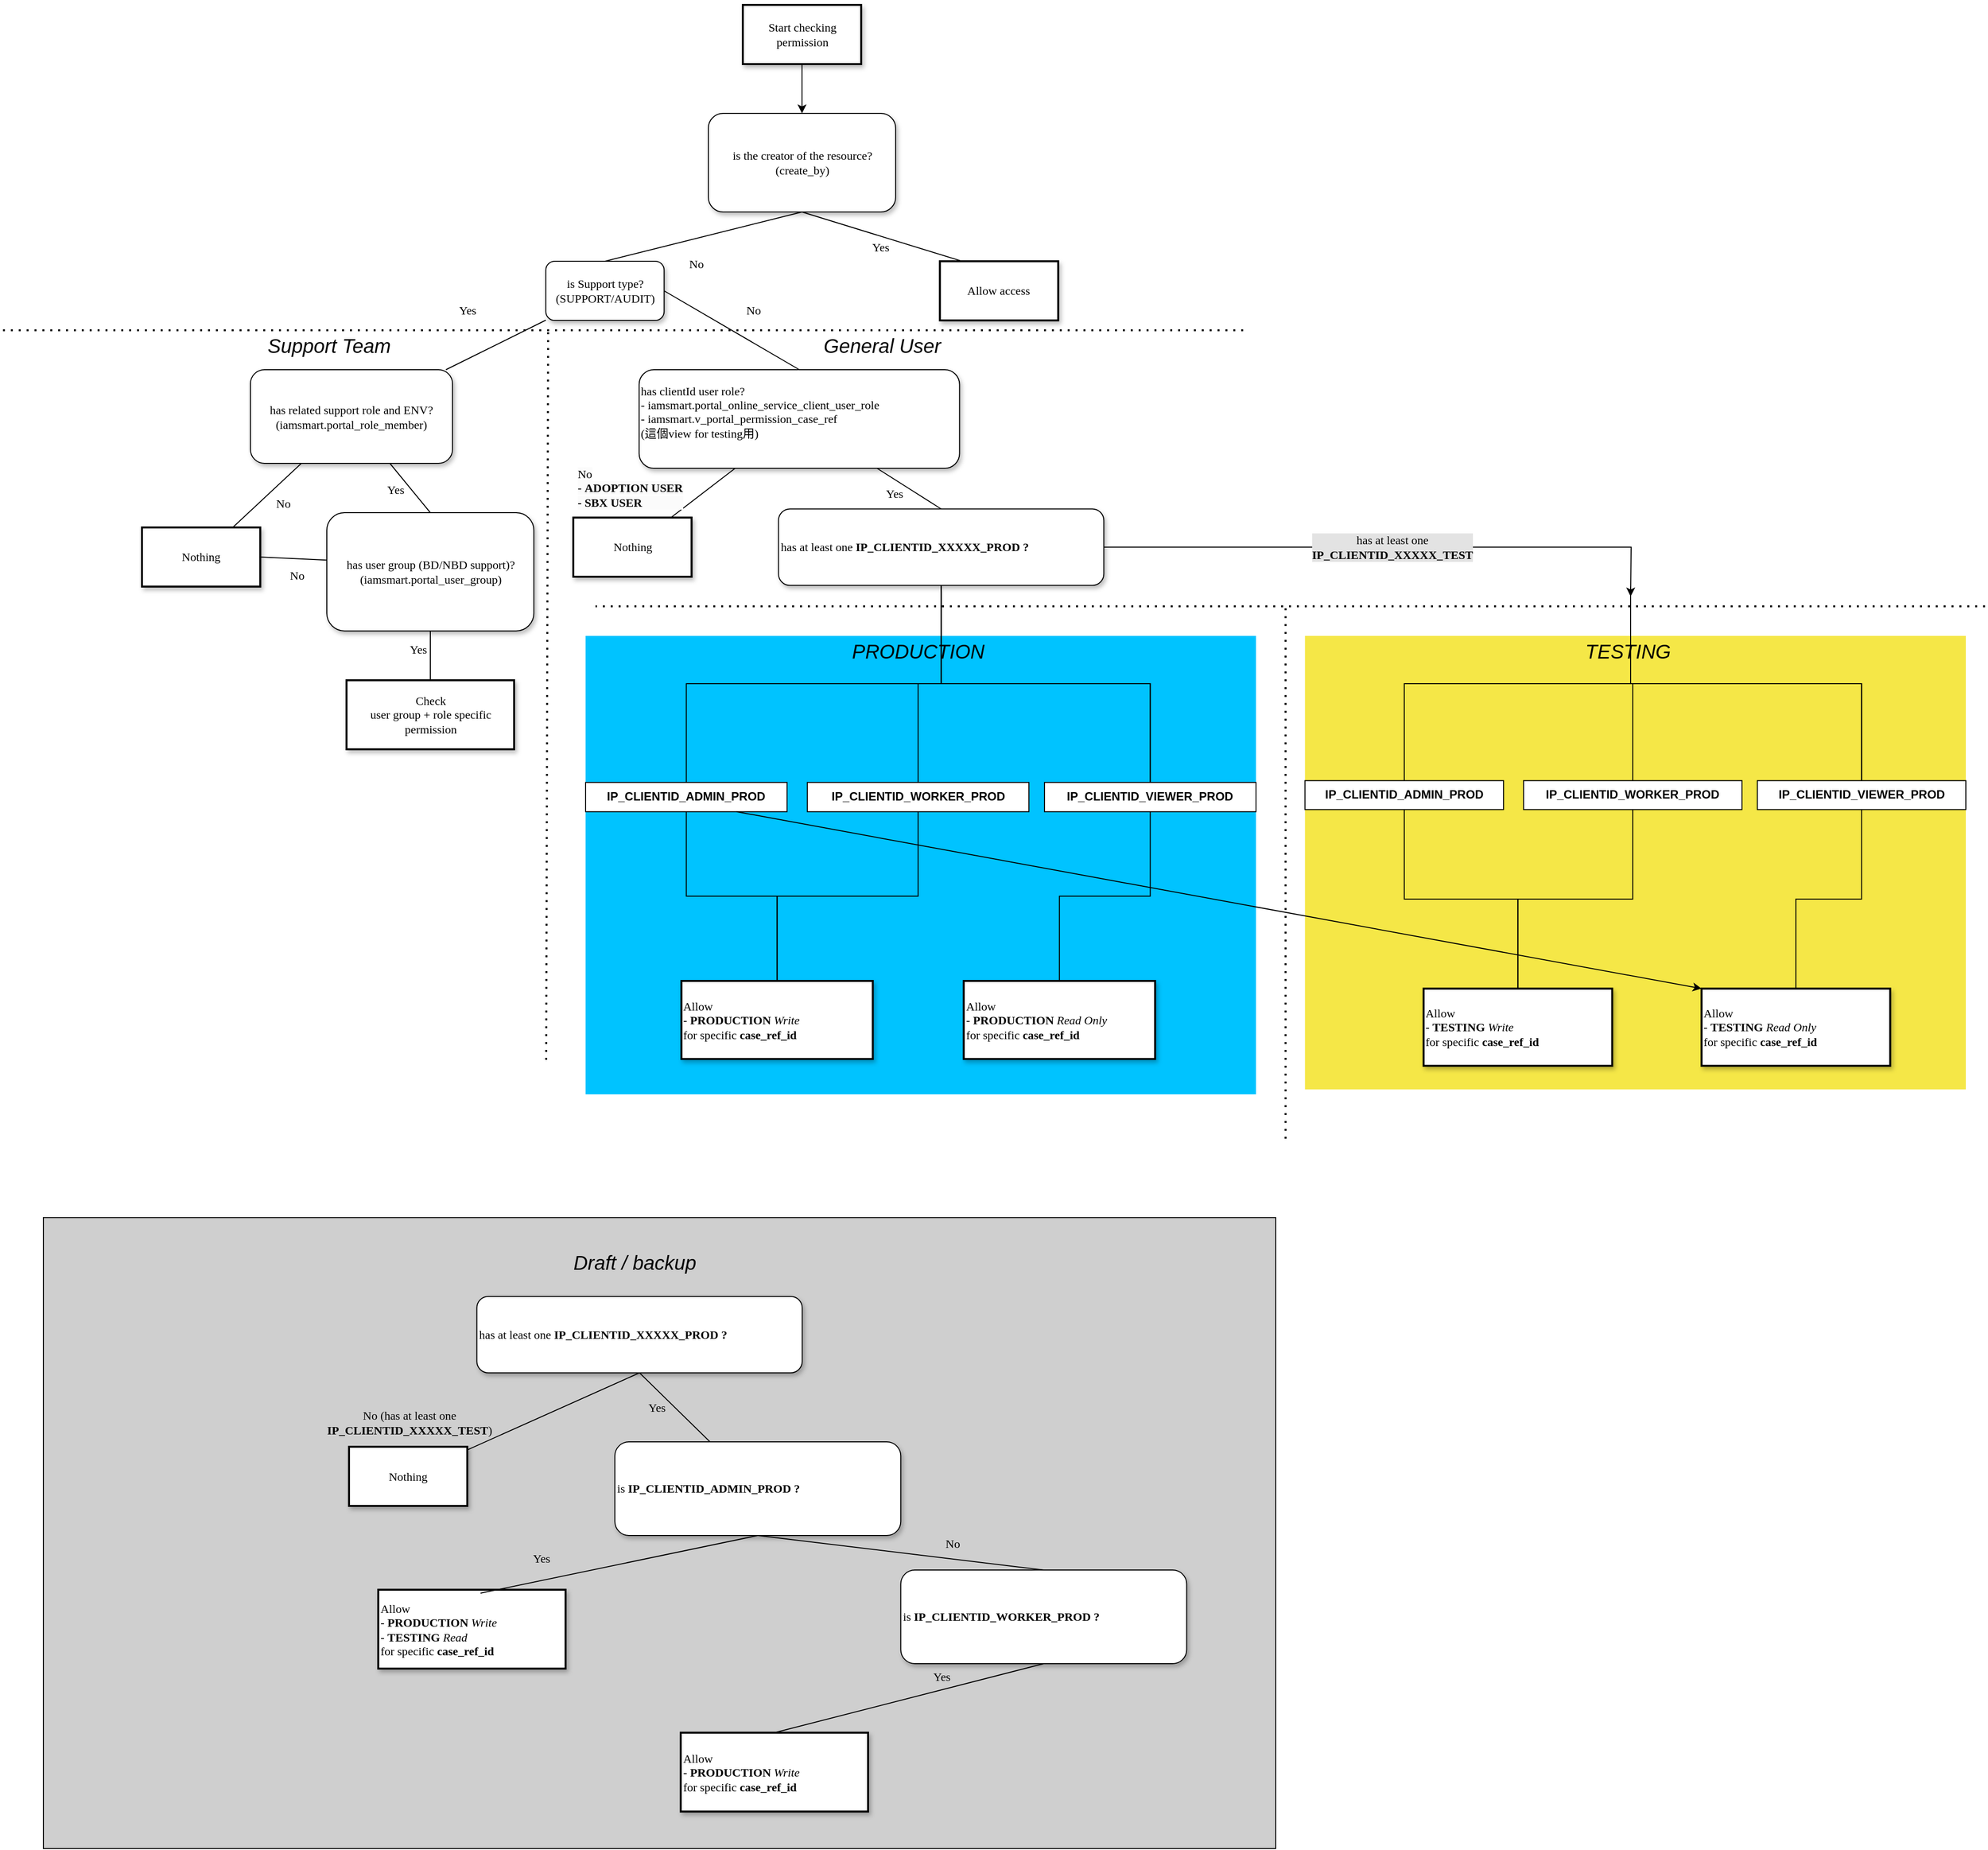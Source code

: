 <mxfile version="26.0.6">
  <diagram name="Page-1" id="10a91c8b-09ff-31b1-d368-03940ed4cc9e">
    <mxGraphModel dx="2083" dy="1281" grid="1" gridSize="10" guides="1" tooltips="1" connect="1" arrows="1" fold="1" page="1" pageScale="1" pageWidth="1100" pageHeight="850" background="none" math="0" shadow="0">
      <root>
        <mxCell id="0" />
        <mxCell id="1" parent="0" />
        <mxCell id="3dLhYdu3cuJutTxXhPSu-93" value="" style="group;fillColor=#00C3FF;" vertex="1" connectable="0" parent="1">
          <mxGeometry x="910" y="650" width="680" height="465" as="geometry" />
        </mxCell>
        <mxCell id="3dLhYdu3cuJutTxXhPSu-45" value="&lt;b&gt;IP_CLIENTID_ADMIN_PROD&lt;/b&gt;" style="whiteSpace=wrap;html=1;align=center;verticalAlign=middle;treeFolding=1;treeMoving=1;newEdgeStyle={&quot;edgeStyle&quot;:&quot;elbowEdgeStyle&quot;,&quot;startArrow&quot;:&quot;none&quot;,&quot;endArrow&quot;:&quot;none&quot;};imageWidth=24;" vertex="1" parent="3dLhYdu3cuJutTxXhPSu-93">
          <mxGeometry y="148.652" width="204.312" height="29.681" as="geometry" />
        </mxCell>
        <mxCell id="3dLhYdu3cuJutTxXhPSu-46" value="&lt;b style=&quot;&quot;&gt;IP_CLIENTID_WORKER_PROD&lt;/b&gt;" style="whiteSpace=wrap;html=1;align=center;verticalAlign=middle;treeFolding=1;treeMoving=1;newEdgeStyle={&quot;edgeStyle&quot;:&quot;elbowEdgeStyle&quot;,&quot;startArrow&quot;:&quot;none&quot;,&quot;endArrow&quot;:&quot;none&quot;};imageWidth=24;" vertex="1" parent="3dLhYdu3cuJutTxXhPSu-93">
          <mxGeometry x="224.906" y="148.652" width="224.743" height="29.681" as="geometry" />
        </mxCell>
        <mxCell id="3dLhYdu3cuJutTxXhPSu-48" value="&lt;b style=&quot;&quot;&gt;IP_CLIENTID_VIEWER_PROD&lt;/b&gt;" style="whiteSpace=wrap;html=1;align=center;verticalAlign=middle;treeFolding=1;treeMoving=1;newEdgeStyle={&quot;edgeStyle&quot;:&quot;elbowEdgeStyle&quot;,&quot;startArrow&quot;:&quot;none&quot;,&quot;endArrow&quot;:&quot;none&quot;};imageWidth=24;" vertex="1" parent="3dLhYdu3cuJutTxXhPSu-93">
          <mxGeometry x="465.473" y="148.652" width="214.527" height="29.681" as="geometry" />
        </mxCell>
        <mxCell id="3dLhYdu3cuJutTxXhPSu-50" value="&lt;div style=&quot;&quot;&gt;&lt;span style=&quot;background-color: transparent; color: light-dark(rgb(0, 0, 0), rgb(255, 255, 255));&quot;&gt;Allow&lt;/span&gt;&lt;/div&gt;&lt;div&gt;-&amp;nbsp;&lt;b&gt;PRODUCTION&lt;/b&gt; &lt;i&gt;Write&lt;/i&gt;&lt;br&gt;&lt;/div&gt;&lt;div&gt;for specific &lt;b&gt;case_ref_id&lt;/b&gt;&lt;/div&gt;" style="whiteSpace=wrap;html=1;rounded=0;shadow=1;labelBackgroundColor=none;strokeWidth=2;fontFamily=Verdana;fontSize=12;align=left;" vertex="1" parent="3dLhYdu3cuJutTxXhPSu-93">
          <mxGeometry x="97.204" y="350.001" width="194.096" height="79.149" as="geometry" />
        </mxCell>
        <mxCell id="3dLhYdu3cuJutTxXhPSu-54" value="&lt;div style=&quot;&quot;&gt;&lt;span style=&quot;background-color: transparent; color: light-dark(rgb(0, 0, 0), rgb(255, 255, 255));&quot;&gt;Allow&lt;/span&gt;&lt;/div&gt;&lt;div&gt;-&amp;nbsp;&lt;b&gt;PRODUCTION&lt;/b&gt; &lt;i&gt;Read Only&lt;/i&gt;&lt;br&gt;&lt;/div&gt;&lt;div&gt;for specific &lt;b&gt;case_ref_id&lt;/b&gt;&lt;/div&gt;" style="whiteSpace=wrap;html=1;rounded=0;shadow=1;labelBackgroundColor=none;strokeWidth=2;fontFamily=Verdana;fontSize=12;align=left;" vertex="1" parent="3dLhYdu3cuJutTxXhPSu-93">
          <mxGeometry x="383.567" y="350.001" width="194.096" height="79.149" as="geometry" />
        </mxCell>
        <mxCell id="3dLhYdu3cuJutTxXhPSu-82" value="" style="edgeStyle=elbowEdgeStyle;elbow=vertical;sourcePerimeterSpacing=0;targetPerimeterSpacing=0;startArrow=none;endArrow=none;rounded=0;curved=0;exitX=0.5;exitY=1;exitDx=0;exitDy=0;entryX=0.5;entryY=0;entryDx=0;entryDy=0;" edge="1" parent="3dLhYdu3cuJutTxXhPSu-93" source="3dLhYdu3cuJutTxXhPSu-45" target="3dLhYdu3cuJutTxXhPSu-50">
          <mxGeometry relative="1" as="geometry">
            <mxPoint x="24.814" y="178.085" as="sourcePoint" />
            <mxPoint x="259.772" y="257.234" as="targetPoint" />
          </mxGeometry>
        </mxCell>
        <mxCell id="3dLhYdu3cuJutTxXhPSu-83" value="" style="edgeStyle=elbowEdgeStyle;elbow=vertical;sourcePerimeterSpacing=0;targetPerimeterSpacing=0;startArrow=none;endArrow=none;rounded=0;curved=0;exitX=0.5;exitY=1;exitDx=0;exitDy=0;entryX=0.5;entryY=0;entryDx=0;entryDy=0;" edge="1" parent="3dLhYdu3cuJutTxXhPSu-93" source="3dLhYdu3cuJutTxXhPSu-46" target="3dLhYdu3cuJutTxXhPSu-50">
          <mxGeometry relative="1" as="geometry">
            <mxPoint x="112.371" y="188.721" as="sourcePoint" />
            <mxPoint x="204.312" y="258.965" as="targetPoint" />
          </mxGeometry>
        </mxCell>
        <mxCell id="3dLhYdu3cuJutTxXhPSu-86" value="PRODUCTION" style="text;html=1;align=center;verticalAlign=middle;whiteSpace=wrap;rounded=0;fontSize=20;fontStyle=2" vertex="1" parent="3dLhYdu3cuJutTxXhPSu-93">
          <mxGeometry x="265.922" width="143.018" height="29.681" as="geometry" />
        </mxCell>
        <mxCell id="3dLhYdu3cuJutTxXhPSu-88" value="" style="edgeStyle=elbowEdgeStyle;elbow=vertical;sourcePerimeterSpacing=0;targetPerimeterSpacing=0;startArrow=none;endArrow=none;rounded=0;curved=0;exitX=0.5;exitY=1;exitDx=0;exitDy=0;entryX=0.5;entryY=0;entryDx=0;entryDy=0;" edge="1" parent="3dLhYdu3cuJutTxXhPSu-93" source="3dLhYdu3cuJutTxXhPSu-48" target="3dLhYdu3cuJutTxXhPSu-54">
          <mxGeometry relative="1" as="geometry">
            <mxPoint x="347.646" y="187.979" as="sourcePoint" />
            <mxPoint x="230.167" y="397.723" as="targetPoint" />
          </mxGeometry>
        </mxCell>
        <mxCell id="3dLhYdu3cuJutTxXhPSu-94" value="" style="group;fillColor=light-dark(#f5e747, #ededed);" vertex="1" connectable="0" parent="1">
          <mxGeometry x="1639.69" y="650" width="670.31" height="460" as="geometry" />
        </mxCell>
        <mxCell id="3dLhYdu3cuJutTxXhPSu-55" value="&lt;div style=&quot;&quot;&gt;&lt;span style=&quot;background-color: transparent; color: light-dark(rgb(0, 0, 0), rgb(255, 255, 255));&quot;&gt;Allow&lt;/span&gt;&lt;/div&gt;&lt;div&gt;-&amp;nbsp;&lt;b&gt;TESTING&lt;/b&gt;&amp;nbsp;&lt;i&gt;Write&lt;/i&gt;&lt;br&gt;&lt;/div&gt;&lt;div&gt;for specific &lt;b&gt;case_ref_id&lt;/b&gt;&lt;/div&gt;" style="whiteSpace=wrap;html=1;rounded=0;shadow=1;labelBackgroundColor=none;strokeWidth=2;fontFamily=Verdana;fontSize=12;align=left;" vertex="1" parent="3dLhYdu3cuJutTxXhPSu-94">
          <mxGeometry x="120.309" y="357.782" width="191.33" height="78.298" as="geometry" />
        </mxCell>
        <mxCell id="3dLhYdu3cuJutTxXhPSu-56" value="&lt;div style=&quot;&quot;&gt;&lt;span style=&quot;background-color: transparent; color: light-dark(rgb(0, 0, 0), rgb(255, 255, 255));&quot;&gt;Allow&lt;/span&gt;&lt;/div&gt;&lt;div&gt;-&amp;nbsp;&lt;b&gt;TESTING&lt;/b&gt;&amp;nbsp;&lt;i&gt;Read Only&lt;/i&gt;&lt;br&gt;&lt;/div&gt;&lt;div&gt;for specific &lt;b&gt;case_ref_id&lt;/b&gt;&lt;/div&gt;" style="whiteSpace=wrap;html=1;rounded=0;shadow=1;labelBackgroundColor=none;strokeWidth=2;fontFamily=Verdana;fontSize=12;align=left;" vertex="1" parent="3dLhYdu3cuJutTxXhPSu-94">
          <mxGeometry x="402.27" y="357.782" width="191.33" height="78.298" as="geometry" />
        </mxCell>
        <mxCell id="3dLhYdu3cuJutTxXhPSu-65" value="&lt;b&gt;IP_CLIENTID_ADMIN_PROD&lt;/b&gt;" style="whiteSpace=wrap;html=1;align=center;verticalAlign=middle;treeFolding=1;treeMoving=1;newEdgeStyle={&quot;edgeStyle&quot;:&quot;elbowEdgeStyle&quot;,&quot;startArrow&quot;:&quot;none&quot;,&quot;endArrow&quot;:&quot;none&quot;};imageWidth=24;" vertex="1" parent="3dLhYdu3cuJutTxXhPSu-94">
          <mxGeometry y="146.809" width="201.4" height="29.362" as="geometry" />
        </mxCell>
        <mxCell id="3dLhYdu3cuJutTxXhPSu-66" value="&lt;b style=&quot;&quot;&gt;IP_CLIENTID_WORKER_PROD&lt;/b&gt;" style="whiteSpace=wrap;html=1;align=center;verticalAlign=middle;treeFolding=1;treeMoving=1;newEdgeStyle={&quot;edgeStyle&quot;:&quot;elbowEdgeStyle&quot;,&quot;startArrow&quot;:&quot;none&quot;,&quot;endArrow&quot;:&quot;none&quot;};imageWidth=24;" vertex="1" parent="3dLhYdu3cuJutTxXhPSu-94">
          <mxGeometry x="221.701" y="146.809" width="221.54" height="29.362" as="geometry" />
        </mxCell>
        <mxCell id="3dLhYdu3cuJutTxXhPSu-68" value="&lt;b style=&quot;&quot;&gt;IP_CLIENTID_VIEWER_PROD&lt;/b&gt;" style="whiteSpace=wrap;html=1;align=center;verticalAlign=middle;treeFolding=1;treeMoving=1;newEdgeStyle={&quot;edgeStyle&quot;:&quot;elbowEdgeStyle&quot;,&quot;startArrow&quot;:&quot;none&quot;,&quot;endArrow&quot;:&quot;none&quot;};imageWidth=24;" vertex="1" parent="3dLhYdu3cuJutTxXhPSu-94">
          <mxGeometry x="458.84" y="146.809" width="211.47" height="29.362" as="geometry" />
        </mxCell>
        <mxCell id="3dLhYdu3cuJutTxXhPSu-87" value="TESTING" style="text;html=1;align=center;verticalAlign=middle;whiteSpace=wrap;rounded=0;fontSize=20;fontStyle=2" vertex="1" parent="3dLhYdu3cuJutTxXhPSu-94">
          <mxGeometry x="257.168" width="140.98" height="29.362" as="geometry" />
        </mxCell>
        <mxCell id="3dLhYdu3cuJutTxXhPSu-89" value="" style="edgeStyle=elbowEdgeStyle;elbow=vertical;sourcePerimeterSpacing=0;targetPerimeterSpacing=0;startArrow=none;endArrow=none;rounded=0;curved=0;exitX=0.5;exitY=1;exitDx=0;exitDy=0;entryX=0.5;entryY=0;entryDx=0;entryDy=0;" edge="1" parent="3dLhYdu3cuJutTxXhPSu-94" source="3dLhYdu3cuJutTxXhPSu-68" target="3dLhYdu3cuJutTxXhPSu-56">
          <mxGeometry relative="1" as="geometry">
            <mxPoint x="-130.598" y="185.957" as="sourcePoint" />
            <mxPoint x="-196.053" y="393.447" as="targetPoint" />
          </mxGeometry>
        </mxCell>
        <mxCell id="3dLhYdu3cuJutTxXhPSu-90" value="" style="edgeStyle=elbowEdgeStyle;elbow=vertical;sourcePerimeterSpacing=0;targetPerimeterSpacing=0;startArrow=none;endArrow=none;rounded=0;curved=0;exitX=0.5;exitY=1;exitDx=0;exitDy=0;entryX=0.5;entryY=0;entryDx=0;entryDy=0;" edge="1" parent="3dLhYdu3cuJutTxXhPSu-94" source="3dLhYdu3cuJutTxXhPSu-66" target="3dLhYdu3cuJutTxXhPSu-55">
          <mxGeometry relative="1" as="geometry">
            <mxPoint x="-130.598" y="185.957" as="sourcePoint" />
            <mxPoint x="-196.053" y="393.447" as="targetPoint" />
          </mxGeometry>
        </mxCell>
        <mxCell id="3dLhYdu3cuJutTxXhPSu-91" value="" style="edgeStyle=elbowEdgeStyle;elbow=vertical;sourcePerimeterSpacing=0;targetPerimeterSpacing=0;startArrow=none;endArrow=none;rounded=0;curved=0;exitX=0.5;exitY=1;exitDx=0;exitDy=0;entryX=0.5;entryY=0;entryDx=0;entryDy=0;" edge="1" parent="3dLhYdu3cuJutTxXhPSu-94" source="3dLhYdu3cuJutTxXhPSu-65" target="3dLhYdu3cuJutTxXhPSu-55">
          <mxGeometry relative="1" as="geometry">
            <mxPoint x="-120.528" y="195.745" as="sourcePoint" />
            <mxPoint x="-185.983" y="403.234" as="targetPoint" />
          </mxGeometry>
        </mxCell>
        <mxCell id="3dLhYdu3cuJutTxXhPSu-60" value="" style="rounded=0;whiteSpace=wrap;html=1;labelBackgroundColor=default;fontColor=none;noLabel=1;fillColor=light-dark(#cfcfcf, #ededed);gradientColor=none;" vertex="1" parent="1">
          <mxGeometry x="360" y="1240" width="1250" height="640" as="geometry" />
        </mxCell>
        <mxCell id="62893188c0fa7362-1" value="is Support type?&lt;div&gt;(SUPPORT/AUDIT)&lt;/div&gt;" style="whiteSpace=wrap;html=1;rounded=1;shadow=1;labelBackgroundColor=none;strokeWidth=1;fontFamily=Verdana;fontSize=12;align=center;" parent="1" vertex="1">
          <mxGeometry x="869.644" y="270" width="120" height="60" as="geometry" />
        </mxCell>
        <mxCell id="62893188c0fa7362-3" value="has related support role and ENV?&lt;br&gt;(iamsmart.portal_role_member)" style="whiteSpace=wrap;html=1;rounded=1;shadow=1;labelBackgroundColor=none;strokeWidth=1;fontFamily=Verdana;fontSize=12;align=center;" parent="1" vertex="1">
          <mxGeometry x="570" y="380" width="205" height="95" as="geometry" />
        </mxCell>
        <mxCell id="62893188c0fa7362-4" value="Yes" style="rounded=0;html=1;labelBackgroundColor=none;startArrow=none;startFill=0;startSize=5;endArrow=none;endFill=0;endSize=5;jettySize=auto;orthogonalLoop=1;strokeWidth=1;fontFamily=Verdana;fontSize=12" parent="1" source="62893188c0fa7362-1" target="62893188c0fa7362-3" edge="1">
          <mxGeometry x="0.185" y="-44" relative="1" as="geometry">
            <mxPoint as="offset" />
          </mxGeometry>
        </mxCell>
        <mxCell id="62893188c0fa7362-5" value="No" style="rounded=0;html=1;labelBackgroundColor=none;startArrow=none;startFill=0;startSize=5;endArrow=none;endFill=0;endSize=5;jettySize=auto;orthogonalLoop=1;strokeWidth=1;fontFamily=Verdana;fontSize=12;exitX=1;exitY=0.5;exitDx=0;exitDy=0;entryX=0.5;entryY=0;entryDx=0;entryDy=0;" parent="1" source="62893188c0fa7362-1" target="ggczQ8R7zVc78r3qwQfg-11" edge="1">
          <mxGeometry x="0.11" y="28" relative="1" as="geometry">
            <mxPoint as="offset" />
            <mxPoint x="1067.5" y="376.957" as="sourcePoint" />
            <mxPoint x="709.0" y="400" as="targetPoint" />
          </mxGeometry>
        </mxCell>
        <mxCell id="62893188c0fa7362-11" value="&lt;span&gt;Nothing&lt;/span&gt;" style="whiteSpace=wrap;html=1;rounded=0;shadow=1;labelBackgroundColor=none;strokeWidth=2;fontFamily=Verdana;fontSize=12;align=center;" parent="1" vertex="1">
          <mxGeometry x="460" y="540" width="120" height="60" as="geometry" />
        </mxCell>
        <mxCell id="62893188c0fa7362-16" value="Yes" style="rounded=0;html=1;labelBackgroundColor=none;startArrow=none;startFill=0;startSize=5;endArrow=none;endFill=0;endSize=5;jettySize=auto;orthogonalLoop=1;strokeWidth=1;fontFamily=Verdana;fontSize=12;entryX=0.5;entryY=0;entryDx=0;entryDy=0;" parent="1" source="62893188c0fa7362-3" target="ggczQ8R7zVc78r3qwQfg-3" edge="1">
          <mxGeometry x="-0.261" y="-13" relative="1" as="geometry">
            <mxPoint as="offset" />
            <mxPoint x="177.5" y="585" as="targetPoint" />
          </mxGeometry>
        </mxCell>
        <mxCell id="62893188c0fa7362-17" value="No" style="rounded=0;html=1;labelBackgroundColor=none;startArrow=none;startFill=0;startSize=5;endArrow=none;endFill=0;endSize=5;jettySize=auto;orthogonalLoop=1;strokeWidth=1;fontFamily=Verdana;fontSize=12" parent="1" source="62893188c0fa7362-3" target="62893188c0fa7362-11" edge="1">
          <mxGeometry x="-0.129" y="17" relative="1" as="geometry">
            <mxPoint as="offset" />
          </mxGeometry>
        </mxCell>
        <mxCell id="ggczQ8R7zVc78r3qwQfg-2" value="" style="endArrow=none;dashed=1;html=1;dashPattern=1 3;strokeWidth=2;rounded=0;" parent="1" edge="1">
          <mxGeometry width="50" height="50" relative="1" as="geometry">
            <mxPoint x="870" y="1080" as="sourcePoint" />
            <mxPoint x="872" y="340" as="targetPoint" />
          </mxGeometry>
        </mxCell>
        <mxCell id="ggczQ8R7zVc78r3qwQfg-3" value="has user group (BD/NBD support)?&lt;br&gt;&lt;span&gt;(iamsmart.portal_user_group)&lt;/span&gt;" style="whiteSpace=wrap;html=1;rounded=1;shadow=1;labelBackgroundColor=none;strokeWidth=1;fontFamily=Verdana;fontSize=12;align=center;" parent="1" vertex="1">
          <mxGeometry x="647.5" y="525" width="210" height="120" as="geometry" />
        </mxCell>
        <mxCell id="ggczQ8R7zVc78r3qwQfg-6" value="Check &lt;br&gt;user group + role specific permission" style="whiteSpace=wrap;html=1;rounded=0;shadow=1;labelBackgroundColor=none;strokeWidth=2;fontFamily=Verdana;fontSize=12;align=center;" parent="1" vertex="1">
          <mxGeometry x="667.5" y="695" width="170" height="70" as="geometry" />
        </mxCell>
        <mxCell id="ggczQ8R7zVc78r3qwQfg-7" value="Yes" style="rounded=0;html=1;labelBackgroundColor=none;startArrow=none;startFill=0;startSize=5;endArrow=none;endFill=0;endSize=5;jettySize=auto;orthogonalLoop=1;strokeWidth=1;fontFamily=Verdana;fontSize=12;exitX=0.5;exitY=1;exitDx=0;exitDy=0;" parent="1" target="ggczQ8R7zVc78r3qwQfg-6" edge="1" source="ggczQ8R7zVc78r3qwQfg-3">
          <mxGeometry x="-0.261" y="-13" relative="1" as="geometry">
            <mxPoint as="offset" />
            <mxPoint x="145" y="660" as="sourcePoint" />
          </mxGeometry>
        </mxCell>
        <mxCell id="ggczQ8R7zVc78r3qwQfg-9" value="No" style="rounded=0;html=1;labelBackgroundColor=none;startArrow=none;startFill=0;startSize=5;endArrow=none;endFill=0;endSize=5;jettySize=auto;orthogonalLoop=1;strokeWidth=1;fontFamily=Verdana;fontSize=12;exitX=-0.001;exitY=0.401;exitDx=0;exitDy=0;entryX=1;entryY=0.5;entryDx=0;entryDy=0;exitPerimeter=0;" parent="1" target="62893188c0fa7362-11" edge="1" source="ggczQ8R7zVc78r3qwQfg-3">
          <mxGeometry x="-0.129" y="17" relative="1" as="geometry">
            <mxPoint as="offset" />
            <mxPoint x="247.5" y="610" as="sourcePoint" />
          </mxGeometry>
        </mxCell>
        <mxCell id="ggczQ8R7zVc78r3qwQfg-11" value="&lt;span&gt;has clientId user role?&lt;br&gt;&lt;div style=&quot;&quot;&gt;&lt;span style=&quot;background-color: transparent; color: light-dark(rgb(0, 0, 0), rgb(255, 255, 255));&quot;&gt;- iamsmart.portal_online_service_client_user_role&lt;/span&gt;&lt;/div&gt;- iamsmart.v_portal_permission_case_ref&lt;br&gt;(這個view for testing用)&lt;/span&gt;&lt;div&gt;&lt;br&gt;&lt;/div&gt;" style="whiteSpace=wrap;html=1;rounded=1;shadow=1;labelBackgroundColor=none;strokeWidth=1;fontFamily=Verdana;fontSize=12;align=left;" parent="1" vertex="1">
          <mxGeometry x="964.287" y="380" width="325" height="100" as="geometry" />
        </mxCell>
        <mxCell id="ggczQ8R7zVc78r3qwQfg-12" value="&lt;span&gt;Nothing&lt;/span&gt;" style="whiteSpace=wrap;html=1;rounded=0;shadow=1;labelBackgroundColor=none;strokeWidth=2;fontFamily=Verdana;fontSize=12;align=center;" parent="1" vertex="1">
          <mxGeometry x="897.5" y="530" width="120" height="60" as="geometry" />
        </mxCell>
        <mxCell id="ggczQ8R7zVc78r3qwQfg-13" value="Yes" style="rounded=0;html=1;labelBackgroundColor=none;startArrow=none;startFill=0;startSize=5;endArrow=none;endFill=0;endSize=5;jettySize=auto;orthogonalLoop=1;strokeWidth=1;fontFamily=Verdana;fontSize=12;entryX=0.5;entryY=0;entryDx=0;entryDy=0;" parent="1" source="ggczQ8R7zVc78r3qwQfg-11" target="3dLhYdu3cuJutTxXhPSu-57" edge="1">
          <mxGeometry x="-0.261" y="-13" relative="1" as="geometry">
            <mxPoint as="offset" />
            <mxPoint x="1260" y="530" as="targetPoint" />
          </mxGeometry>
        </mxCell>
        <mxCell id="ggczQ8R7zVc78r3qwQfg-14" value="&lt;span style=&quot;color: rgb(0, 0, 0); font-family: Verdana; font-size: 12px; font-style: normal; font-variant-ligatures: normal; font-variant-caps: normal; letter-spacing: normal; orphans: 2; text-indent: 0px; text-transform: none; widows: 2; word-spacing: 0px; -webkit-text-stroke-width: 0px; white-space: nowrap; background-color: rgb(251, 251, 251); text-decoration-thickness: initial; text-decoration-style: initial; text-decoration-color: initial; float: none; display: inline !important;&quot;&gt;No&lt;br&gt;&lt;/span&gt;&lt;span style=&quot;color: rgb(0, 0, 0); font-family: Verdana; font-size: 12px; font-style: normal; font-variant-ligatures: normal; font-variant-caps: normal; letter-spacing: normal; orphans: 2; text-indent: 0px; text-transform: none; widows: 2; word-spacing: 0px; -webkit-text-stroke-width: 0px; white-space: nowrap; background-color: rgb(251, 251, 251); text-decoration-thickness: initial; text-decoration-style: initial; text-decoration-color: initial; float: none; display: inline !important;&quot;&gt;-&amp;nbsp;&lt;b&gt;ADOPTION USER&lt;/b&gt;&lt;/span&gt;&lt;div style=&quot;forced-color-adjust: none; color: rgb(0, 0, 0); font-family: Verdana; font-size: 12px; font-style: normal; font-variant-ligatures: normal; font-variant-caps: normal; letter-spacing: normal; orphans: 2; text-indent: 0px; text-transform: none; widows: 2; word-spacing: 0px; -webkit-text-stroke-width: 0px; white-space: nowrap; background-color: rgb(251, 251, 251); text-decoration-thickness: initial; text-decoration-style: initial; text-decoration-color: initial;&quot;&gt;&lt;b&gt;- SBX USER&lt;/b&gt;&lt;/div&gt;" style="rounded=0;html=1;labelBackgroundColor=none;startArrow=none;startFill=0;startSize=5;endArrow=none;endFill=0;endSize=5;jettySize=auto;orthogonalLoop=1;strokeWidth=1;fontFamily=Verdana;fontSize=12;align=left;" parent="1" source="ggczQ8R7zVc78r3qwQfg-11" target="ggczQ8R7zVc78r3qwQfg-12" edge="1">
          <mxGeometry x="1" y="-101" relative="1" as="geometry">
            <mxPoint x="-35" y="50" as="offset" />
          </mxGeometry>
        </mxCell>
        <mxCell id="ggczQ8R7zVc78r3qwQfg-20" value="Support Team" style="text;html=1;align=center;verticalAlign=middle;whiteSpace=wrap;rounded=0;fontSize=20;fontStyle=2" parent="1" vertex="1">
          <mxGeometry x="580" y="340" width="140" height="30" as="geometry" />
        </mxCell>
        <mxCell id="ggczQ8R7zVc78r3qwQfg-23" value="General User" style="text;html=1;align=center;verticalAlign=middle;whiteSpace=wrap;rounded=0;fontSize=20;fontStyle=2" parent="1" vertex="1">
          <mxGeometry x="1141.07" y="340" width="140" height="30" as="geometry" />
        </mxCell>
        <mxCell id="ggczQ8R7zVc78r3qwQfg-24" value="is the creator of the resource?&lt;div&gt;(create_by)&lt;/div&gt;" style="whiteSpace=wrap;html=1;rounded=1;shadow=1;labelBackgroundColor=none;strokeWidth=1;fontFamily=Verdana;fontSize=12;align=center;" parent="1" vertex="1">
          <mxGeometry x="1034.501" y="120" width="190" height="100" as="geometry" />
        </mxCell>
        <mxCell id="ggczQ8R7zVc78r3qwQfg-25" value="Yes" style="rounded=0;html=1;labelBackgroundColor=none;startArrow=none;startFill=0;startSize=5;endArrow=none;endFill=0;endSize=5;jettySize=auto;orthogonalLoop=1;strokeWidth=1;fontFamily=Verdana;fontSize=12;exitX=0.5;exitY=1;exitDx=0;exitDy=0;entryX=1;entryY=0.5;entryDx=0;entryDy=0;" parent="1" source="ggczQ8R7zVc78r3qwQfg-24" target="ggczQ8R7zVc78r3qwQfg-27" edge="1">
          <mxGeometry x="-0.359" y="-11" relative="1" as="geometry">
            <mxPoint as="offset" />
            <mxPoint x="442.5" y="220" as="targetPoint" />
          </mxGeometry>
        </mxCell>
        <mxCell id="ggczQ8R7zVc78r3qwQfg-26" value="No" style="rounded=0;html=1;labelBackgroundColor=none;startArrow=none;startFill=0;startSize=5;endArrow=none;endFill=0;endSize=5;jettySize=auto;orthogonalLoop=1;strokeWidth=1;fontFamily=Verdana;fontSize=12;exitX=0.5;exitY=1;exitDx=0;exitDy=0;entryX=0.5;entryY=0;entryDx=0;entryDy=0;" parent="1" source="ggczQ8R7zVc78r3qwQfg-24" target="62893188c0fa7362-1" edge="1">
          <mxGeometry x="0.143" y="25" relative="1" as="geometry">
            <mxPoint as="offset" />
            <mxPoint x="602.5" y="370" as="sourcePoint" />
            <mxPoint x="692.5" y="430" as="targetPoint" />
          </mxGeometry>
        </mxCell>
        <mxCell id="ggczQ8R7zVc78r3qwQfg-27" value="&lt;span&gt;Allow access&lt;/span&gt;" style="whiteSpace=wrap;html=1;rounded=0;shadow=1;labelBackgroundColor=none;strokeWidth=2;fontFamily=Verdana;fontSize=12;align=center;" parent="1" vertex="1">
          <mxGeometry x="1269.359" y="270" width="120" height="60" as="geometry" />
        </mxCell>
        <mxCell id="ggczQ8R7zVc78r3qwQfg-30" style="edgeStyle=orthogonalEdgeStyle;rounded=0;orthogonalLoop=1;jettySize=auto;html=1;exitX=0.5;exitY=1;exitDx=0;exitDy=0;entryX=0.5;entryY=0;entryDx=0;entryDy=0;" parent="1" source="ggczQ8R7zVc78r3qwQfg-28" target="ggczQ8R7zVc78r3qwQfg-24" edge="1">
          <mxGeometry relative="1" as="geometry" />
        </mxCell>
        <mxCell id="ggczQ8R7zVc78r3qwQfg-28" value="&lt;span&gt;Start checking permission&lt;/span&gt;" style="whiteSpace=wrap;html=1;rounded=0;shadow=1;labelBackgroundColor=none;strokeWidth=2;fontFamily=Verdana;fontSize=12;align=center;" parent="1" vertex="1">
          <mxGeometry x="1069.501" y="10" width="120" height="60" as="geometry" />
        </mxCell>
        <mxCell id="3dLhYdu3cuJutTxXhPSu-8" value="has at least one&lt;b&gt;&amp;nbsp;IP_CLIENTID_XXXXX_PROD&amp;nbsp;&lt;/b&gt;&lt;b style=&quot;background-color: transparent; color: light-dark(rgb(0, 0, 0), rgb(255, 255, 255));&quot;&gt;?&lt;/b&gt;" style="whiteSpace=wrap;html=1;rounded=1;shadow=1;labelBackgroundColor=none;strokeWidth=1;fontFamily=Verdana;fontSize=12;align=left;" vertex="1" parent="1">
          <mxGeometry x="799.7" y="1320" width="329.98" height="77.5" as="geometry" />
        </mxCell>
        <mxCell id="3dLhYdu3cuJutTxXhPSu-9" value="&lt;span&gt;Nothing&lt;/span&gt;" style="whiteSpace=wrap;html=1;rounded=0;shadow=1;labelBackgroundColor=none;strokeWidth=2;fontFamily=Verdana;fontSize=12;align=center;" vertex="1" parent="1">
          <mxGeometry x="670.005" y="1472.5" width="120" height="60" as="geometry" />
        </mxCell>
        <mxCell id="3dLhYdu3cuJutTxXhPSu-10" value="Yes" style="rounded=0;html=1;labelBackgroundColor=none;startArrow=none;startFill=0;startSize=5;endArrow=none;endFill=0;endSize=5;jettySize=auto;orthogonalLoop=1;strokeWidth=1;fontFamily=Verdana;fontSize=12;exitX=0.5;exitY=1;exitDx=0;exitDy=0;" edge="1" parent="1" source="3dLhYdu3cuJutTxXhPSu-8" target="3dLhYdu3cuJutTxXhPSu-14">
          <mxGeometry x="-0.261" y="-13" relative="1" as="geometry">
            <mxPoint as="offset" />
            <mxPoint x="354.68" y="1677.5" as="targetPoint" />
          </mxGeometry>
        </mxCell>
        <mxCell id="3dLhYdu3cuJutTxXhPSu-11" value="No (has at least one&lt;br&gt;&lt;div style=&quot;text-align: center;&quot;&gt;&lt;b style=&quot;background-color: transparent; color: light-dark(rgb(0, 0, 0), rgb(255, 255, 255)); text-wrap-mode: wrap; text-align: left;&quot;&gt;IP_CLIENTID_XXXXX_TEST&lt;/b&gt;&lt;span style=&quot;background-color: transparent; color: light-dark(rgb(0, 0, 0), rgb(255, 255, 255));&quot;&gt;)&lt;/span&gt;&lt;/div&gt;" style="rounded=0;html=1;labelBackgroundColor=none;startArrow=none;startFill=0;startSize=5;endArrow=none;endFill=0;endSize=5;jettySize=auto;orthogonalLoop=1;strokeWidth=1;fontFamily=Verdana;fontSize=12;exitX=0.5;exitY=1;exitDx=0;exitDy=0;" edge="1" parent="1" source="3dLhYdu3cuJutTxXhPSu-8" target="3dLhYdu3cuJutTxXhPSu-9">
          <mxGeometry x="1" y="-66" relative="1" as="geometry">
            <mxPoint x="-32" y="33" as="offset" />
          </mxGeometry>
        </mxCell>
        <mxCell id="3dLhYdu3cuJutTxXhPSu-12" value="&lt;div style=&quot;&quot;&gt;&lt;span style=&quot;background-color: transparent; color: light-dark(rgb(0, 0, 0), rgb(255, 255, 255));&quot;&gt;Allow&lt;/span&gt;&lt;/div&gt;&lt;div&gt;-&amp;nbsp;&lt;b&gt;PRODUCTION&lt;/b&gt; &lt;i&gt;Write&lt;br&gt;&lt;/i&gt;-&amp;nbsp;&lt;b&gt;TESTING&lt;/b&gt; &lt;i&gt;Read&lt;/i&gt;&lt;/div&gt;&lt;div&gt;for specific &lt;b&gt;case_ref_id&lt;/b&gt;&lt;/div&gt;" style="whiteSpace=wrap;html=1;rounded=0;shadow=1;labelBackgroundColor=none;strokeWidth=2;fontFamily=Verdana;fontSize=12;align=left;" vertex="1" parent="1">
          <mxGeometry x="699.685" y="1617.5" width="190" height="80" as="geometry" />
        </mxCell>
        <mxCell id="3dLhYdu3cuJutTxXhPSu-14" value="is&amp;nbsp;&lt;b&gt;IP_CLIENTID_ADMIN_PROD&amp;nbsp;&lt;/b&gt;&lt;b style=&quot;background-color: transparent; color: light-dark(rgb(0, 0, 0), rgb(255, 255, 255));&quot;&gt;?&lt;/b&gt;" style="whiteSpace=wrap;html=1;rounded=1;shadow=1;labelBackgroundColor=none;strokeWidth=1;fontFamily=Verdana;fontSize=12;align=left;" vertex="1" parent="1">
          <mxGeometry x="939.685" y="1467.5" width="290" height="95" as="geometry" />
        </mxCell>
        <mxCell id="3dLhYdu3cuJutTxXhPSu-16" value="Yes" style="rounded=0;html=1;labelBackgroundColor=none;startArrow=none;startFill=0;startSize=5;endArrow=none;endFill=0;endSize=5;jettySize=auto;orthogonalLoop=1;strokeWidth=1;fontFamily=Verdana;fontSize=12;exitX=0.5;exitY=1;exitDx=0;exitDy=0;entryX=0.546;entryY=0.044;entryDx=0;entryDy=0;entryPerimeter=0;" edge="1" parent="1" source="3dLhYdu3cuJutTxXhPSu-14" target="3dLhYdu3cuJutTxXhPSu-12">
          <mxGeometry x="0.531" y="-22" relative="1" as="geometry">
            <mxPoint as="offset" />
            <mxPoint x="382.68" y="1642.5" as="targetPoint" />
            <mxPoint x="386.68" y="1587.5" as="sourcePoint" />
          </mxGeometry>
        </mxCell>
        <mxCell id="3dLhYdu3cuJutTxXhPSu-18" value="No" style="rounded=0;html=1;labelBackgroundColor=none;startArrow=none;startFill=0;startSize=5;endArrow=none;endFill=0;endSize=5;jettySize=auto;orthogonalLoop=1;strokeWidth=1;fontFamily=Verdana;fontSize=12;exitX=0.5;exitY=1;exitDx=0;exitDy=0;entryX=0.5;entryY=0;entryDx=0;entryDy=0;" edge="1" parent="1" target="3dLhYdu3cuJutTxXhPSu-19" source="3dLhYdu3cuJutTxXhPSu-14">
          <mxGeometry x="0.344" y="15" relative="1" as="geometry">
            <mxPoint as="offset" />
            <mxPoint x="456.18" y="1667.5" as="sourcePoint" />
          </mxGeometry>
        </mxCell>
        <mxCell id="3dLhYdu3cuJutTxXhPSu-19" value="is&amp;nbsp;&lt;b&gt;IP_CLIENTID_WORKER_PROD&amp;nbsp;&lt;/b&gt;&lt;b style=&quot;background-color: transparent; color: light-dark(rgb(0, 0, 0), rgb(255, 255, 255));&quot;&gt;?&lt;/b&gt;" style="whiteSpace=wrap;html=1;rounded=1;shadow=1;labelBackgroundColor=none;strokeWidth=1;fontFamily=Verdana;fontSize=12;align=left;" vertex="1" parent="1">
          <mxGeometry x="1229.685" y="1597.5" width="290" height="95" as="geometry" />
        </mxCell>
        <mxCell id="3dLhYdu3cuJutTxXhPSu-20" value="&lt;div style=&quot;&quot;&gt;&lt;span style=&quot;background-color: transparent; color: light-dark(rgb(0, 0, 0), rgb(255, 255, 255));&quot;&gt;Allow&lt;/span&gt;&lt;/div&gt;&lt;div&gt;-&amp;nbsp;&lt;b&gt;PRODUCTION&lt;/b&gt; &lt;i&gt;Write&lt;/i&gt;&lt;br&gt;&lt;/div&gt;&lt;div&gt;for specific &lt;b&gt;case_ref_id&lt;/b&gt;&lt;/div&gt;" style="whiteSpace=wrap;html=1;rounded=0;shadow=1;labelBackgroundColor=none;strokeWidth=2;fontFamily=Verdana;fontSize=12;align=left;" vertex="1" parent="1">
          <mxGeometry x="1006.505" y="1762.5" width="190" height="80" as="geometry" />
        </mxCell>
        <mxCell id="3dLhYdu3cuJutTxXhPSu-21" value="Yes" style="rounded=0;html=1;labelBackgroundColor=none;startArrow=none;startFill=0;startSize=5;endArrow=none;endFill=0;endSize=5;jettySize=auto;orthogonalLoop=1;strokeWidth=1;fontFamily=Verdana;fontSize=12;exitX=0.5;exitY=1;exitDx=0;exitDy=0;entryX=0.5;entryY=0;entryDx=0;entryDy=0;" edge="1" parent="1" source="3dLhYdu3cuJutTxXhPSu-19" target="3dLhYdu3cuJutTxXhPSu-20">
          <mxGeometry x="-0.261" y="-13" relative="1" as="geometry">
            <mxPoint as="offset" />
            <mxPoint x="488.68" y="1806.5" as="targetPoint" />
            <mxPoint x="529.68" y="1737.5" as="sourcePoint" />
          </mxGeometry>
        </mxCell>
        <mxCell id="3dLhYdu3cuJutTxXhPSu-22" value="" style="endArrow=none;dashed=1;html=1;dashPattern=1 3;strokeWidth=2;rounded=0;" edge="1" parent="1">
          <mxGeometry width="50" height="50" relative="1" as="geometry">
            <mxPoint x="1577" y="340" as="sourcePoint" />
            <mxPoint x="317" y="340" as="targetPoint" />
          </mxGeometry>
        </mxCell>
        <mxCell id="3dLhYdu3cuJutTxXhPSu-44" value="" style="edgeStyle=elbowEdgeStyle;elbow=vertical;sourcePerimeterSpacing=0;targetPerimeterSpacing=0;startArrow=none;endArrow=none;rounded=0;curved=0;exitX=0.5;exitY=1;exitDx=0;exitDy=0;" edge="1" parent="1" target="3dLhYdu3cuJutTxXhPSu-45" source="3dLhYdu3cuJutTxXhPSu-57">
          <mxGeometry relative="1" as="geometry">
            <mxPoint x="1270.66" y="627.5" as="sourcePoint" />
          </mxGeometry>
        </mxCell>
        <mxCell id="3dLhYdu3cuJutTxXhPSu-47" value="" style="edgeStyle=elbowEdgeStyle;elbow=vertical;sourcePerimeterSpacing=0;targetPerimeterSpacing=0;startArrow=none;endArrow=none;rounded=0;curved=0;entryX=0.5;entryY=0;entryDx=0;entryDy=0;exitX=0.5;exitY=1;exitDx=0;exitDy=0;" edge="1" parent="1" target="3dLhYdu3cuJutTxXhPSu-46" source="3dLhYdu3cuJutTxXhPSu-57">
          <mxGeometry relative="1" as="geometry">
            <mxPoint x="1270.66" y="627.5" as="sourcePoint" />
            <mxPoint x="1560.66" y="677.5" as="targetPoint" />
          </mxGeometry>
        </mxCell>
        <mxCell id="3dLhYdu3cuJutTxXhPSu-49" value="" style="edgeStyle=elbowEdgeStyle;elbow=vertical;sourcePerimeterSpacing=0;targetPerimeterSpacing=0;startArrow=none;endArrow=none;rounded=0;curved=0;exitX=0.5;exitY=1;exitDx=0;exitDy=0;" edge="1" parent="1" target="3dLhYdu3cuJutTxXhPSu-48" source="3dLhYdu3cuJutTxXhPSu-57">
          <mxGeometry relative="1" as="geometry">
            <mxPoint x="1270.66" y="627.5" as="sourcePoint" />
          </mxGeometry>
        </mxCell>
        <mxCell id="3dLhYdu3cuJutTxXhPSu-72" value="&lt;span style=&quot;forced-color-adjust: none; color: rgb(0, 0, 0); font-family: Verdana; font-size: 12px; font-style: normal; font-variant-ligatures: normal; font-variant-caps: normal; font-weight: 400; letter-spacing: normal; orphans: 2; text-align: left; text-indent: 0px; text-transform: none; widows: 2; word-spacing: 0px; -webkit-text-stroke-width: 0px; white-space: normal; text-decoration-thickness: initial; text-decoration-style: initial; text-decoration-color: initial; float: none; display: inline !important;&quot;&gt;has at least one&lt;br&gt;&lt;/span&gt;&lt;b style=&quot;forced-color-adjust: none; color: rgb(0, 0, 0); font-family: Verdana; font-size: 12px; font-style: normal; font-variant-ligatures: normal; font-variant-caps: normal; letter-spacing: normal; orphans: 2; text-align: left; text-indent: 0px; text-transform: none; widows: 2; word-spacing: 0px; -webkit-text-stroke-width: 0px; white-space: normal; text-decoration-thickness: initial; text-decoration-style: initial; text-decoration-color: initial;&quot;&gt;IP_CLIENTID_XXXXX_TEST&lt;/b&gt;" style="edgeStyle=orthogonalEdgeStyle;rounded=0;orthogonalLoop=1;jettySize=auto;html=1;labelBackgroundColor=light-dark(#e3e3e3, #ededed);" edge="1" parent="1" source="3dLhYdu3cuJutTxXhPSu-57">
          <mxGeometry relative="1" as="geometry">
            <mxPoint x="1970" y="610" as="targetPoint" />
          </mxGeometry>
        </mxCell>
        <mxCell id="3dLhYdu3cuJutTxXhPSu-57" value="has at least one&lt;b&gt;&amp;nbsp;IP_CLIENTID_XXXXX_PROD&amp;nbsp;&lt;/b&gt;&lt;b style=&quot;background-color: transparent; color: light-dark(rgb(0, 0, 0), rgb(255, 255, 255));&quot;&gt;?&lt;/b&gt;" style="whiteSpace=wrap;html=1;rounded=1;shadow=1;labelBackgroundColor=none;strokeWidth=1;fontFamily=Verdana;fontSize=12;align=left;" vertex="1" parent="1">
          <mxGeometry x="1105.66" y="521.25" width="329.98" height="77.5" as="geometry" />
        </mxCell>
        <mxCell id="3dLhYdu3cuJutTxXhPSu-59" value="" style="edgeStyle=elbowEdgeStyle;elbow=vertical;sourcePerimeterSpacing=0;targetPerimeterSpacing=0;startArrow=none;endArrow=none;rounded=0;curved=0;exitX=0.5;exitY=1;exitDx=0;exitDy=0;" edge="1" parent="1" source="3dLhYdu3cuJutTxXhPSu-57" target="3dLhYdu3cuJutTxXhPSu-48">
          <mxGeometry relative="1" as="geometry">
            <mxPoint x="1270.66" y="627.5" as="sourcePoint" />
          </mxGeometry>
        </mxCell>
        <mxCell id="3dLhYdu3cuJutTxXhPSu-61" value="Draft / backup" style="text;html=1;align=center;verticalAlign=middle;whiteSpace=wrap;rounded=0;fontSize=20;fontStyle=2" vertex="1" parent="1">
          <mxGeometry x="889.68" y="1270" width="140" height="30" as="geometry" />
        </mxCell>
        <mxCell id="3dLhYdu3cuJutTxXhPSu-64" value="" style="edgeStyle=elbowEdgeStyle;elbow=vertical;sourcePerimeterSpacing=0;targetPerimeterSpacing=0;startArrow=none;endArrow=none;rounded=0;curved=0;exitX=0.5;exitY=1;exitDx=0;exitDy=0;" edge="1" parent="1" target="3dLhYdu3cuJutTxXhPSu-65">
          <mxGeometry relative="1" as="geometry">
            <mxPoint x="1970" y="600" as="sourcePoint" />
          </mxGeometry>
        </mxCell>
        <mxCell id="3dLhYdu3cuJutTxXhPSu-67" value="" style="edgeStyle=elbowEdgeStyle;elbow=vertical;sourcePerimeterSpacing=0;targetPerimeterSpacing=0;startArrow=none;endArrow=none;rounded=0;curved=0;entryX=0.5;entryY=0;entryDx=0;entryDy=0;exitX=0.5;exitY=1;exitDx=0;exitDy=0;" edge="1" parent="1" target="3dLhYdu3cuJutTxXhPSu-66">
          <mxGeometry relative="1" as="geometry">
            <mxPoint x="1970" y="600" as="sourcePoint" />
            <mxPoint x="2260.66" y="677.25" as="targetPoint" />
          </mxGeometry>
        </mxCell>
        <mxCell id="3dLhYdu3cuJutTxXhPSu-69" value="" style="edgeStyle=elbowEdgeStyle;elbow=vertical;sourcePerimeterSpacing=0;targetPerimeterSpacing=0;startArrow=none;endArrow=none;rounded=0;curved=0;exitX=0.5;exitY=1;exitDx=0;exitDy=0;" edge="1" parent="1" target="3dLhYdu3cuJutTxXhPSu-68">
          <mxGeometry relative="1" as="geometry">
            <mxPoint x="1970" y="600" as="sourcePoint" />
          </mxGeometry>
        </mxCell>
        <mxCell id="3dLhYdu3cuJutTxXhPSu-70" value="" style="edgeStyle=elbowEdgeStyle;elbow=vertical;sourcePerimeterSpacing=0;targetPerimeterSpacing=0;startArrow=none;endArrow=none;rounded=0;curved=0;exitX=0.5;exitY=1;exitDx=0;exitDy=0;" edge="1" parent="1" target="3dLhYdu3cuJutTxXhPSu-68">
          <mxGeometry relative="1" as="geometry">
            <mxPoint x="1970" y="600" as="sourcePoint" />
          </mxGeometry>
        </mxCell>
        <mxCell id="3dLhYdu3cuJutTxXhPSu-84" value="" style="endArrow=none;dashed=1;html=1;dashPattern=1 3;strokeWidth=2;rounded=0;" edge="1" parent="1">
          <mxGeometry width="50" height="50" relative="1" as="geometry">
            <mxPoint x="1620" y="1160" as="sourcePoint" />
            <mxPoint x="1620" y="620" as="targetPoint" />
          </mxGeometry>
        </mxCell>
        <mxCell id="3dLhYdu3cuJutTxXhPSu-85" value="" style="endArrow=none;dashed=1;html=1;dashPattern=1 3;strokeWidth=2;rounded=0;" edge="1" parent="1">
          <mxGeometry width="50" height="50" relative="1" as="geometry">
            <mxPoint x="2329.5" y="620" as="sourcePoint" />
            <mxPoint x="920" y="620" as="targetPoint" />
          </mxGeometry>
        </mxCell>
        <mxCell id="3dLhYdu3cuJutTxXhPSu-81" value="" style="endArrow=classic;html=1;rounded=0;entryX=0;entryY=0;entryDx=0;entryDy=0;exitX=0.75;exitY=1;exitDx=0;exitDy=0;" edge="1" parent="1" source="3dLhYdu3cuJutTxXhPSu-45" target="3dLhYdu3cuJutTxXhPSu-56">
          <mxGeometry width="50" height="50" relative="1" as="geometry">
            <mxPoint x="1039.69" y="810.75" as="sourcePoint" />
            <mxPoint x="1444.69" y="901.75" as="targetPoint" />
          </mxGeometry>
        </mxCell>
      </root>
    </mxGraphModel>
  </diagram>
</mxfile>

